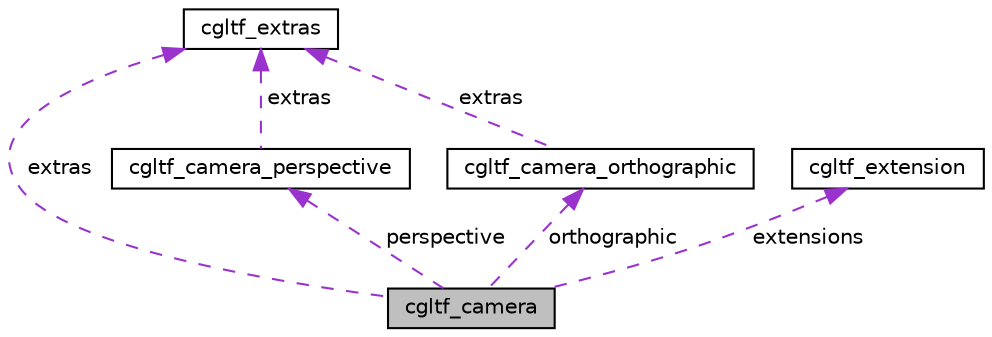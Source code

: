 digraph "cgltf_camera"
{
 // LATEX_PDF_SIZE
  edge [fontname="Helvetica",fontsize="10",labelfontname="Helvetica",labelfontsize="10"];
  node [fontname="Helvetica",fontsize="10",shape=record];
  Node1 [label="cgltf_camera",height=0.2,width=0.4,color="black", fillcolor="grey75", style="filled", fontcolor="black",tooltip=" "];
  Node2 -> Node1 [dir="back",color="darkorchid3",fontsize="10",style="dashed",label=" perspective" ,fontname="Helvetica"];
  Node2 [label="cgltf_camera_perspective",height=0.2,width=0.4,color="black", fillcolor="white", style="filled",URL="$structcgltf__camera__perspective.html",tooltip=" "];
  Node3 -> Node2 [dir="back",color="darkorchid3",fontsize="10",style="dashed",label=" extras" ,fontname="Helvetica"];
  Node3 [label="cgltf_extras",height=0.2,width=0.4,color="black", fillcolor="white", style="filled",URL="$structcgltf__extras.html",tooltip=" "];
  Node4 -> Node1 [dir="back",color="darkorchid3",fontsize="10",style="dashed",label=" orthographic" ,fontname="Helvetica"];
  Node4 [label="cgltf_camera_orthographic",height=0.2,width=0.4,color="black", fillcolor="white", style="filled",URL="$structcgltf__camera__orthographic.html",tooltip=" "];
  Node3 -> Node4 [dir="back",color="darkorchid3",fontsize="10",style="dashed",label=" extras" ,fontname="Helvetica"];
  Node3 -> Node1 [dir="back",color="darkorchid3",fontsize="10",style="dashed",label=" extras" ,fontname="Helvetica"];
  Node5 -> Node1 [dir="back",color="darkorchid3",fontsize="10",style="dashed",label=" extensions" ,fontname="Helvetica"];
  Node5 [label="cgltf_extension",height=0.2,width=0.4,color="black", fillcolor="white", style="filled",URL="$structcgltf__extension.html",tooltip=" "];
}
